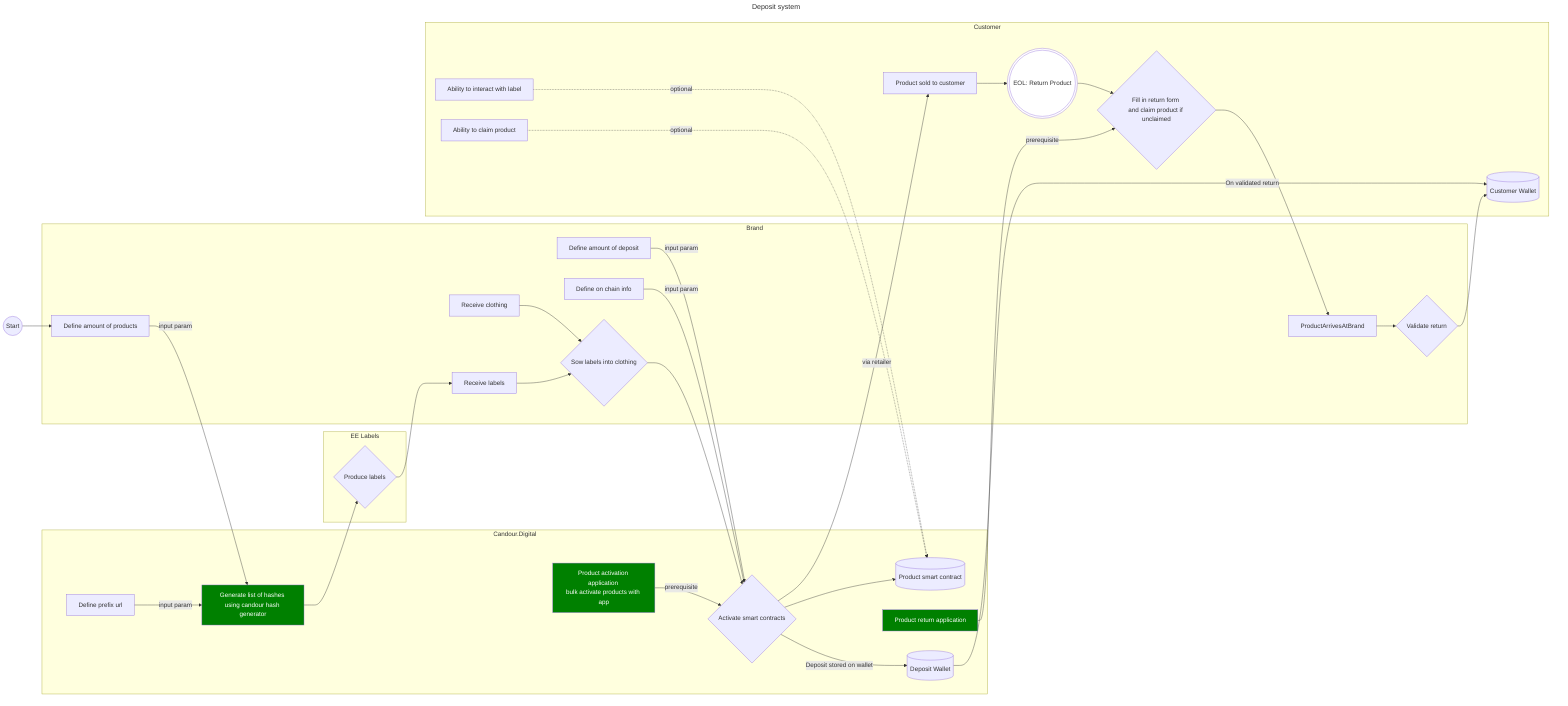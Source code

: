 ---
title: Deposit system
---

flowchart LR;
    %% Definitions
    Start((Start))

    InputPrefix[Define prefix url];
    InputAmount[Define amount of products];
    InputDeposit[Define amount of deposit];
    InputProductInfo[Define on chain info];

    GenerateHashes[Generate list of hashes <br>using candour hash generator];
    ProduceLabels{Produce labels};
    ProduceClothing[Receive clothing];
    ActivateLabels{Activate smart contracts};
    ReceiveLabels[Receive labels];
    ProductActivationApplication[Product activation application <br>bulk activate products with app];
    SewLabels{Sow labels into clothing};
    ToCustomer[Product sold to customer];
    SmartContract[(Product smart contract)];
    CustomerAction[Ability to interact with label];
    CustomerClaim[Ability to claim product];
    EndOfLife(((EOL: Return Product)));
    ProductReturnApplication[Product return application];
    ProductArrivesAtBrand[ProductArrivesAtBrand];
    ValidateReturn{Validate return};
    CustomerWallet[(Customer Wallet)];
    DepositWallet[(Deposit Wallet)];
    ReturnForm{Fill in return form <br>and claim product if unclaimed}

    %% Relations
    Start --> InputAmount
    InputAmount --> |input param|GenerateHashes;
    InputPrefix --> |input param|GenerateHashes;
    GenerateHashes --> ProduceLabels;
    ProduceLabels -->ReceiveLabels;
    ReceiveLabels --> SewLabels;
    ProduceClothing --> SewLabels;
    SewLabels --> ActivateLabels;    
    ProductActivationApplication --> |prerequisite|ActivateLabels;
    ActivateLabels --> |via retailer|ToCustomer;
    InputDeposit --> |input param|ActivateLabels;
    InputProductInfo --> |input param|ActivateLabels;
    ActivateLabels --> SmartContract 
    CustomerAction -...-> |optional|SmartContract;
    CustomerClaim -...-> |optional|SmartContract;
    ToCustomer --> EndOfLife;
    ProductReturnApplication --> |prerequisite|ReturnForm;
    ProductArrivesAtBrand --> ValidateReturn;
    ActivateLabels --> |Deposit stored on wallet|DepositWallet;
    DepositWallet --> |On validated return|CustomerWallet;
    ValidateReturn --> CustomerWallet;
    EndOfLife-->ReturnForm;
    ReturnForm-->ProductArrivesAtBrand;

    %% Styling
    style ProductActivationApplication fill:green,color:white
    style GenerateHashes fill:green,color:white
    style ProductReturnApplication fill:green,color:white
    style EndOfLife fill: white

    %% Subgraphs
    subgraph Candour.Digital
        InputPrefix
        GenerateHashes
        ProductActivationApplication
        ProductReturnApplication
        DepositWallet
        ActivateLabels
        SmartContract
    end

    subgraph EE Labels
        ProduceLabels
    end

    subgraph Brand
        InputAmount
        ProduceClothing
        ReceiveLabels
        SewLabels
        InputDeposit
        InputProductInfo
        ProductArrivesAtBrand
        ValidateReturn
    end

    subgraph Customer
        EndOfLife
        ToCustomer
        CustomerAction
        CustomerClaim
        CustomerWallet
        ReturnForm
    end